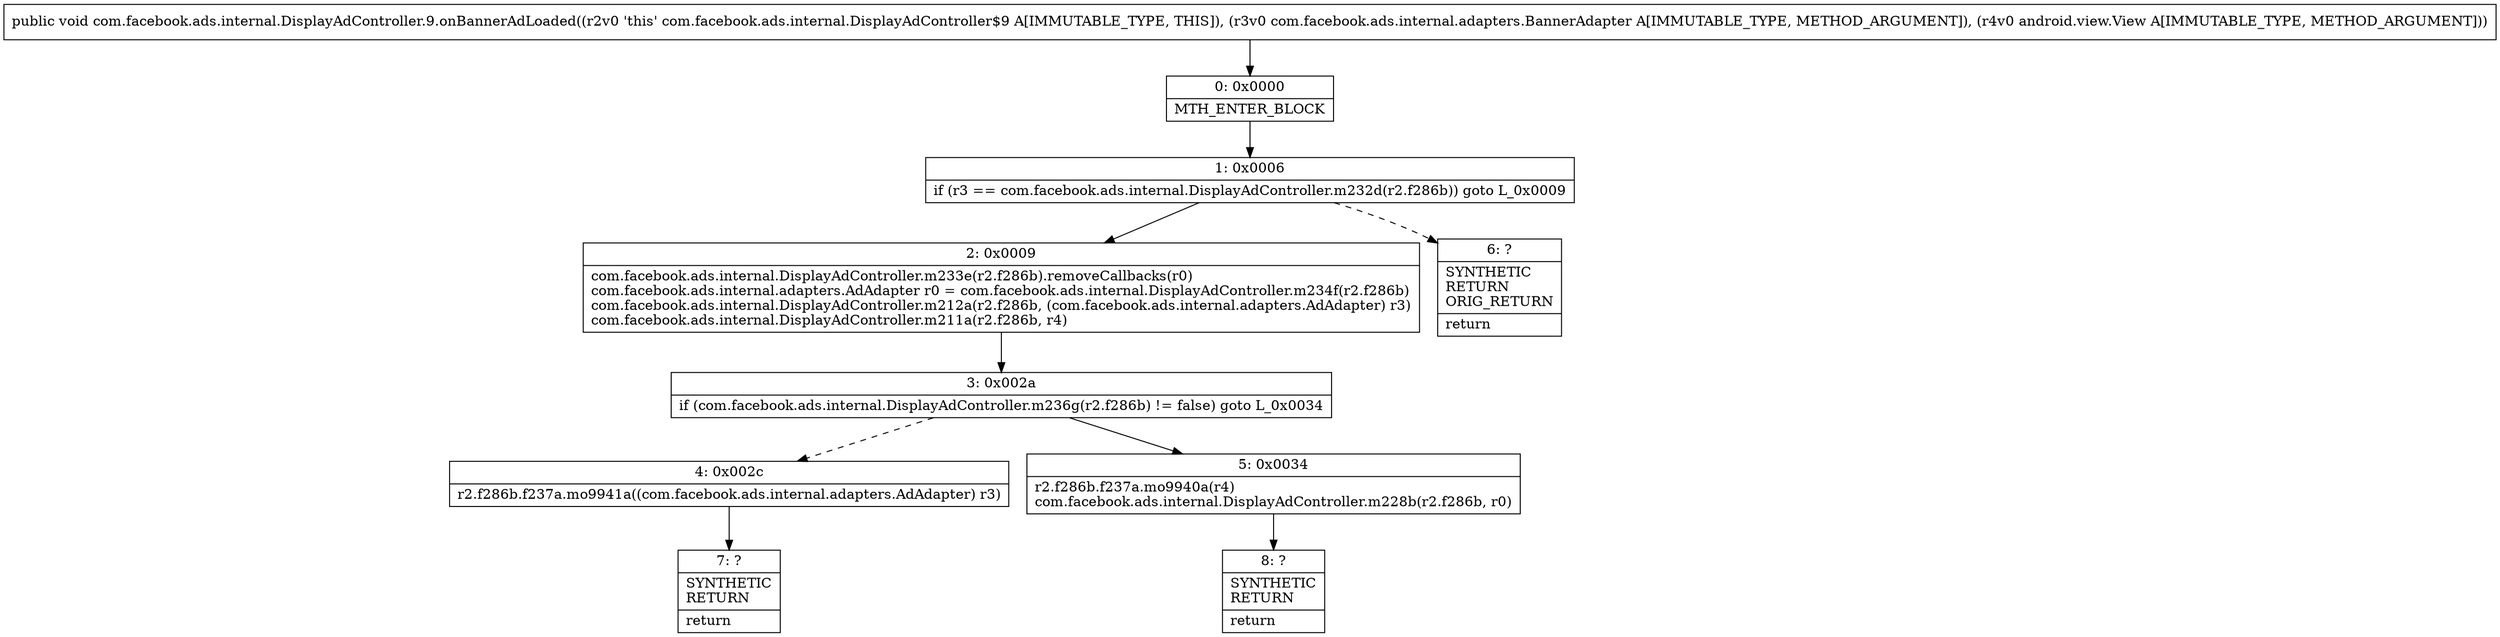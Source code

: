 digraph "CFG forcom.facebook.ads.internal.DisplayAdController.9.onBannerAdLoaded(Lcom\/facebook\/ads\/internal\/adapters\/BannerAdapter;Landroid\/view\/View;)V" {
Node_0 [shape=record,label="{0\:\ 0x0000|MTH_ENTER_BLOCK\l}"];
Node_1 [shape=record,label="{1\:\ 0x0006|if (r3 == com.facebook.ads.internal.DisplayAdController.m232d(r2.f286b)) goto L_0x0009\l}"];
Node_2 [shape=record,label="{2\:\ 0x0009|com.facebook.ads.internal.DisplayAdController.m233e(r2.f286b).removeCallbacks(r0)\lcom.facebook.ads.internal.adapters.AdAdapter r0 = com.facebook.ads.internal.DisplayAdController.m234f(r2.f286b)\lcom.facebook.ads.internal.DisplayAdController.m212a(r2.f286b, (com.facebook.ads.internal.adapters.AdAdapter) r3)\lcom.facebook.ads.internal.DisplayAdController.m211a(r2.f286b, r4)\l}"];
Node_3 [shape=record,label="{3\:\ 0x002a|if (com.facebook.ads.internal.DisplayAdController.m236g(r2.f286b) != false) goto L_0x0034\l}"];
Node_4 [shape=record,label="{4\:\ 0x002c|r2.f286b.f237a.mo9941a((com.facebook.ads.internal.adapters.AdAdapter) r3)\l}"];
Node_5 [shape=record,label="{5\:\ 0x0034|r2.f286b.f237a.mo9940a(r4)\lcom.facebook.ads.internal.DisplayAdController.m228b(r2.f286b, r0)\l}"];
Node_6 [shape=record,label="{6\:\ ?|SYNTHETIC\lRETURN\lORIG_RETURN\l|return\l}"];
Node_7 [shape=record,label="{7\:\ ?|SYNTHETIC\lRETURN\l|return\l}"];
Node_8 [shape=record,label="{8\:\ ?|SYNTHETIC\lRETURN\l|return\l}"];
MethodNode[shape=record,label="{public void com.facebook.ads.internal.DisplayAdController.9.onBannerAdLoaded((r2v0 'this' com.facebook.ads.internal.DisplayAdController$9 A[IMMUTABLE_TYPE, THIS]), (r3v0 com.facebook.ads.internal.adapters.BannerAdapter A[IMMUTABLE_TYPE, METHOD_ARGUMENT]), (r4v0 android.view.View A[IMMUTABLE_TYPE, METHOD_ARGUMENT])) }"];
MethodNode -> Node_0;
Node_0 -> Node_1;
Node_1 -> Node_2;
Node_1 -> Node_6[style=dashed];
Node_2 -> Node_3;
Node_3 -> Node_4[style=dashed];
Node_3 -> Node_5;
Node_4 -> Node_7;
Node_5 -> Node_8;
}

